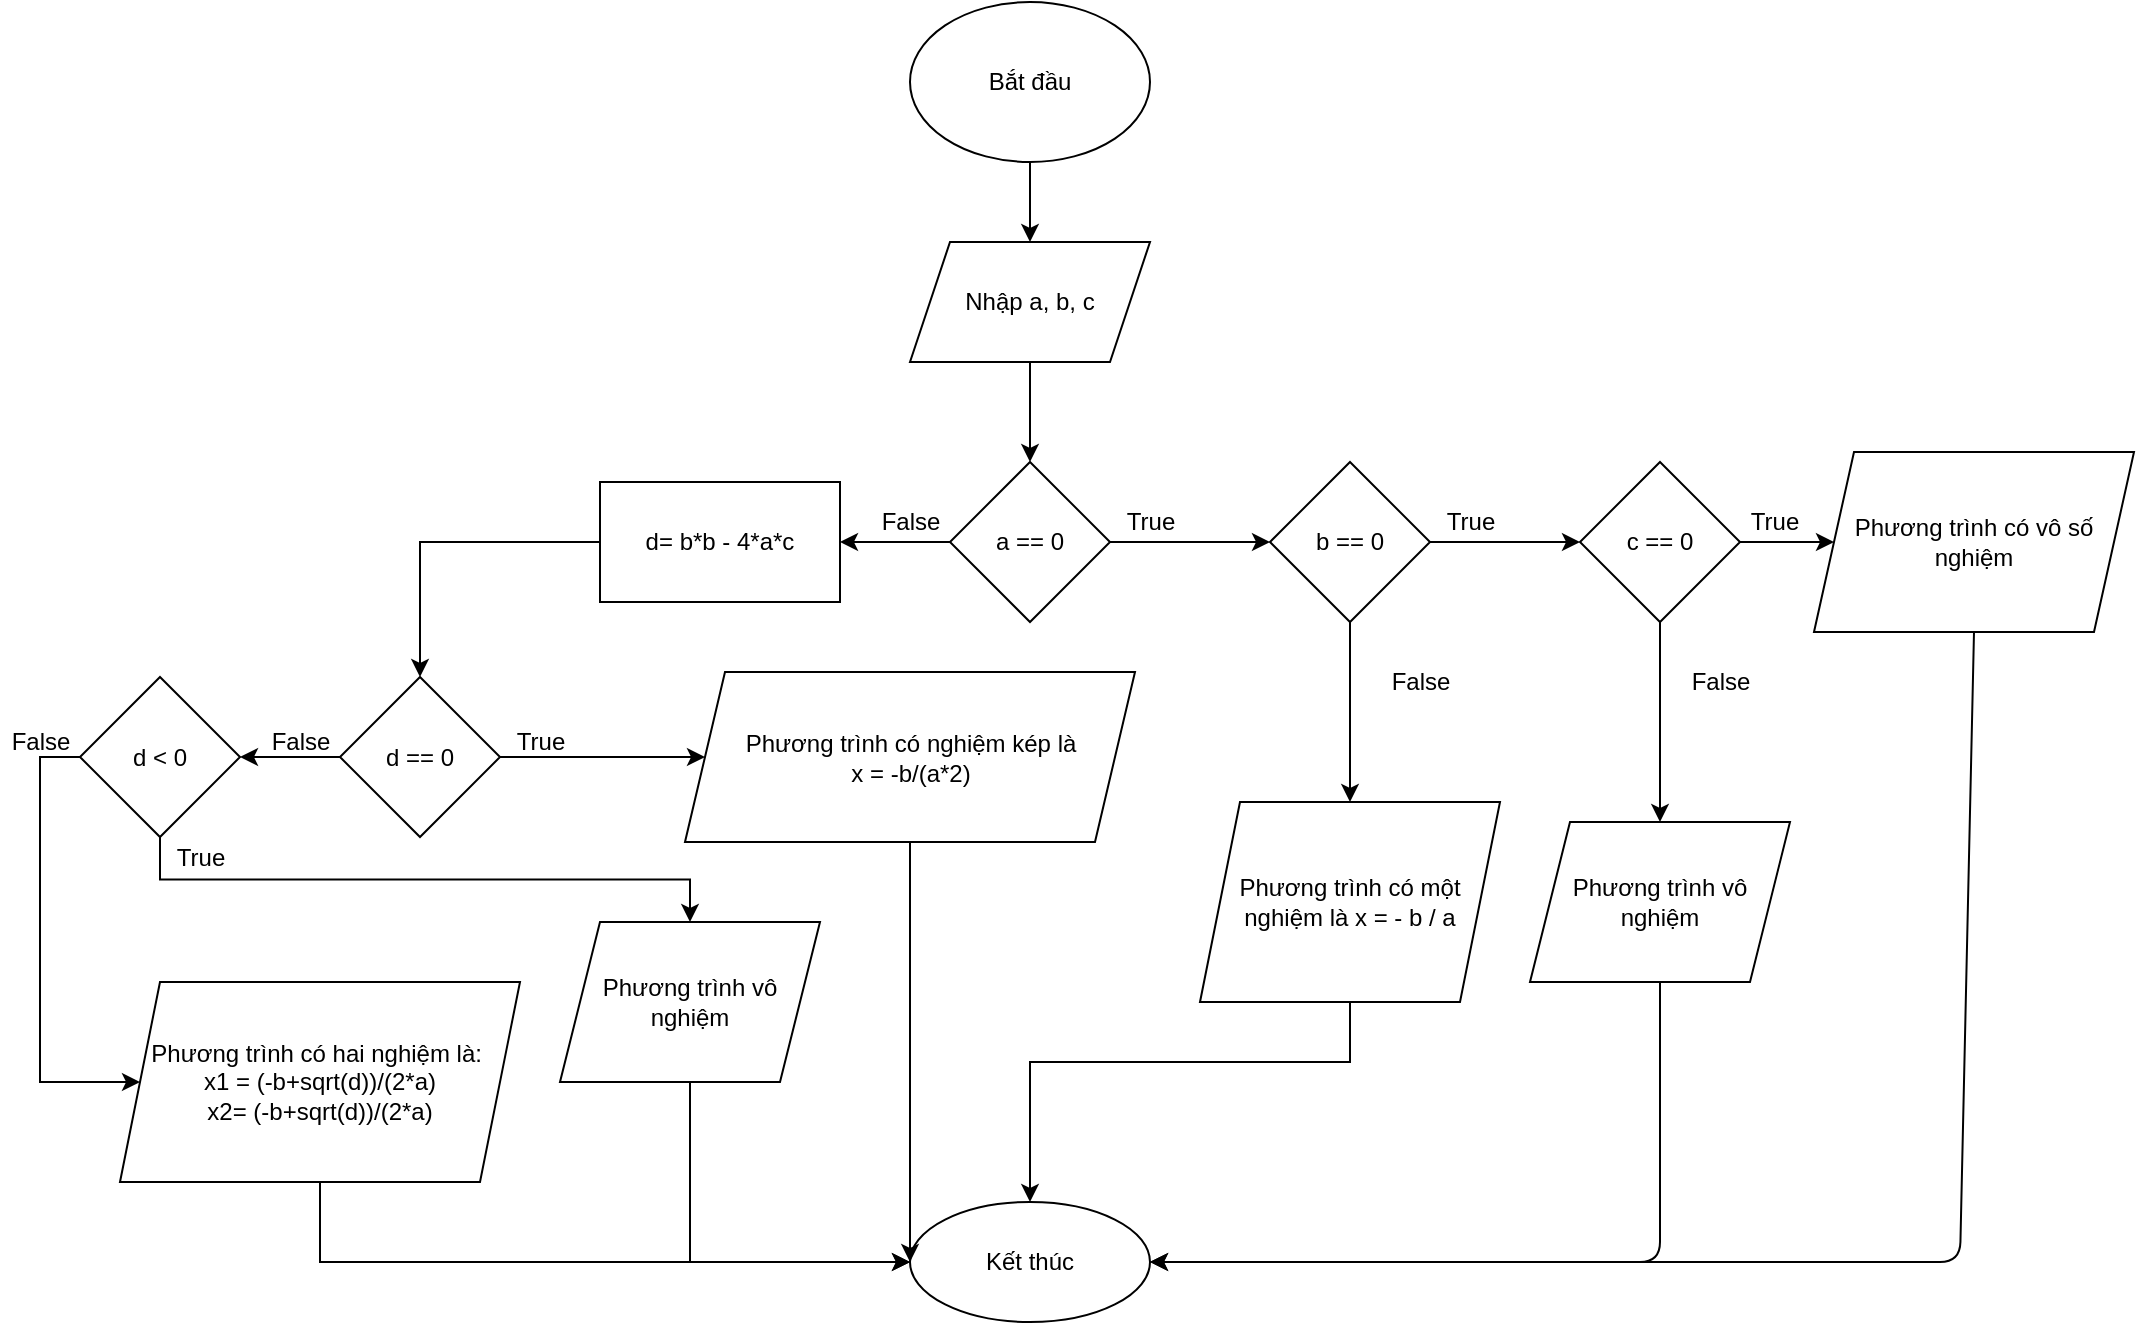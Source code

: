 <mxfile version="15.2.7" type="github">
  <diagram id="bc1pMs-ueyKUFe9-j6o9" name="Page-1">
    <mxGraphModel dx="2249" dy="737" grid="1" gridSize="10" guides="1" tooltips="1" connect="1" arrows="1" fold="1" page="1" pageScale="1" pageWidth="827" pageHeight="1169" math="0" shadow="0">
      <root>
        <mxCell id="0" />
        <mxCell id="1" parent="0" />
        <mxCell id="WlmM7-1C6_T7BSEHohl4-1" value="" style="edgeStyle=orthogonalEdgeStyle;rounded=0;orthogonalLoop=1;jettySize=auto;html=1;" edge="1" parent="1" source="WlmM7-1C6_T7BSEHohl4-2" target="WlmM7-1C6_T7BSEHohl4-4">
          <mxGeometry relative="1" as="geometry" />
        </mxCell>
        <mxCell id="WlmM7-1C6_T7BSEHohl4-2" value="Bắt đầu" style="ellipse;whiteSpace=wrap;html=1;" vertex="1" parent="1">
          <mxGeometry x="215" y="30" width="120" height="80" as="geometry" />
        </mxCell>
        <mxCell id="WlmM7-1C6_T7BSEHohl4-3" value="" style="edgeStyle=orthogonalEdgeStyle;rounded=0;orthogonalLoop=1;jettySize=auto;html=1;" edge="1" parent="1" source="WlmM7-1C6_T7BSEHohl4-4" target="WlmM7-1C6_T7BSEHohl4-7">
          <mxGeometry relative="1" as="geometry" />
        </mxCell>
        <mxCell id="WlmM7-1C6_T7BSEHohl4-4" value="Nhập a, b, c" style="shape=parallelogram;perimeter=parallelogramPerimeter;whiteSpace=wrap;html=1;fixedSize=1;" vertex="1" parent="1">
          <mxGeometry x="215" y="150" width="120" height="60" as="geometry" />
        </mxCell>
        <mxCell id="WlmM7-1C6_T7BSEHohl4-5" value="" style="edgeStyle=orthogonalEdgeStyle;rounded=0;orthogonalLoop=1;jettySize=auto;html=1;" edge="1" parent="1" source="WlmM7-1C6_T7BSEHohl4-7" target="WlmM7-1C6_T7BSEHohl4-10">
          <mxGeometry relative="1" as="geometry" />
        </mxCell>
        <mxCell id="WlmM7-1C6_T7BSEHohl4-6" value="" style="edgeStyle=orthogonalEdgeStyle;rounded=0;orthogonalLoop=1;jettySize=auto;html=1;exitX=0.5;exitY=1;exitDx=0;exitDy=0;" edge="1" parent="1" source="WlmM7-1C6_T7BSEHohl4-10" target="WlmM7-1C6_T7BSEHohl4-18">
          <mxGeometry relative="1" as="geometry" />
        </mxCell>
        <mxCell id="WlmM7-1C6_T7BSEHohl4-30" value="" style="edgeStyle=orthogonalEdgeStyle;rounded=0;orthogonalLoop=1;jettySize=auto;html=1;" edge="1" parent="1" source="WlmM7-1C6_T7BSEHohl4-7" target="WlmM7-1C6_T7BSEHohl4-29">
          <mxGeometry relative="1" as="geometry" />
        </mxCell>
        <mxCell id="WlmM7-1C6_T7BSEHohl4-7" value="a == 0" style="rhombus;whiteSpace=wrap;html=1;" vertex="1" parent="1">
          <mxGeometry x="235" y="260" width="80" height="80" as="geometry" />
        </mxCell>
        <mxCell id="WlmM7-1C6_T7BSEHohl4-8" value="" style="edgeStyle=orthogonalEdgeStyle;rounded=0;orthogonalLoop=1;jettySize=auto;html=1;entryX=0;entryY=0.5;entryDx=0;entryDy=0;" edge="1" parent="1" source="WlmM7-1C6_T7BSEHohl4-10" target="WlmM7-1C6_T7BSEHohl4-22">
          <mxGeometry relative="1" as="geometry">
            <mxPoint x="550" y="300" as="targetPoint" />
          </mxGeometry>
        </mxCell>
        <mxCell id="WlmM7-1C6_T7BSEHohl4-9" value="" style="edgeStyle=orthogonalEdgeStyle;rounded=0;orthogonalLoop=1;jettySize=auto;html=1;exitX=0.5;exitY=1;exitDx=0;exitDy=0;" edge="1" parent="1" source="WlmM7-1C6_T7BSEHohl4-22" target="WlmM7-1C6_T7BSEHohl4-13">
          <mxGeometry relative="1" as="geometry">
            <mxPoint x="400" y="420" as="sourcePoint" />
          </mxGeometry>
        </mxCell>
        <mxCell id="WlmM7-1C6_T7BSEHohl4-10" value="b == 0" style="rhombus;whiteSpace=wrap;html=1;" vertex="1" parent="1">
          <mxGeometry x="395" y="260" width="80" height="80" as="geometry" />
        </mxCell>
        <mxCell id="WlmM7-1C6_T7BSEHohl4-11" value="Phương trình có vô số nghiệm" style="shape=parallelogram;perimeter=parallelogramPerimeter;whiteSpace=wrap;html=1;fixedSize=1;" vertex="1" parent="1">
          <mxGeometry x="667" y="255" width="160" height="90" as="geometry" />
        </mxCell>
        <mxCell id="WlmM7-1C6_T7BSEHohl4-12" value="True" style="text;html=1;align=center;verticalAlign=middle;resizable=0;points=[];autosize=1;strokeColor=none;fillColor=none;" vertex="1" parent="1">
          <mxGeometry x="475" y="280" width="40" height="20" as="geometry" />
        </mxCell>
        <mxCell id="WlmM7-1C6_T7BSEHohl4-13" value="Phương trình vô nghiệm" style="shape=parallelogram;perimeter=parallelogramPerimeter;whiteSpace=wrap;html=1;fixedSize=1;" vertex="1" parent="1">
          <mxGeometry x="525" y="440" width="130" height="80" as="geometry" />
        </mxCell>
        <mxCell id="WlmM7-1C6_T7BSEHohl4-14" value="False" style="text;html=1;align=center;verticalAlign=middle;resizable=0;points=[];autosize=1;strokeColor=none;fillColor=none;" vertex="1" parent="1">
          <mxGeometry x="450" y="360" width="40" height="20" as="geometry" />
        </mxCell>
        <mxCell id="WlmM7-1C6_T7BSEHohl4-15" value="True" style="text;html=1;align=center;verticalAlign=middle;resizable=0;points=[];autosize=1;strokeColor=none;fillColor=none;" vertex="1" parent="1">
          <mxGeometry x="315" y="280" width="40" height="20" as="geometry" />
        </mxCell>
        <mxCell id="WlmM7-1C6_T7BSEHohl4-16" value="False" style="text;html=1;align=center;verticalAlign=middle;resizable=0;points=[];autosize=1;strokeColor=none;fillColor=none;" vertex="1" parent="1">
          <mxGeometry x="600" y="360" width="40" height="20" as="geometry" />
        </mxCell>
        <mxCell id="WlmM7-1C6_T7BSEHohl4-17" value="" style="edgeStyle=orthogonalEdgeStyle;rounded=0;orthogonalLoop=1;jettySize=auto;html=1;" edge="1" parent="1" source="WlmM7-1C6_T7BSEHohl4-18" target="WlmM7-1C6_T7BSEHohl4-19">
          <mxGeometry relative="1" as="geometry">
            <Array as="points">
              <mxPoint x="435" y="560" />
              <mxPoint x="275" y="560" />
            </Array>
          </mxGeometry>
        </mxCell>
        <mxCell id="WlmM7-1C6_T7BSEHohl4-18" value="&lt;span&gt;Phương trình có một nghiệm là x = - b / a&lt;/span&gt;" style="shape=parallelogram;perimeter=parallelogramPerimeter;whiteSpace=wrap;html=1;fixedSize=1;" vertex="1" parent="1">
          <mxGeometry x="360" y="430" width="150" height="100" as="geometry" />
        </mxCell>
        <mxCell id="WlmM7-1C6_T7BSEHohl4-19" value="Kết thúc" style="ellipse;whiteSpace=wrap;html=1;" vertex="1" parent="1">
          <mxGeometry x="215" y="630" width="120" height="60" as="geometry" />
        </mxCell>
        <mxCell id="WlmM7-1C6_T7BSEHohl4-20" value="" style="endArrow=classic;html=1;exitX=0.5;exitY=1;exitDx=0;exitDy=0;entryX=1;entryY=0.5;entryDx=0;entryDy=0;" edge="1" parent="1" source="WlmM7-1C6_T7BSEHohl4-13" target="WlmM7-1C6_T7BSEHohl4-19">
          <mxGeometry width="50" height="50" relative="1" as="geometry">
            <mxPoint x="440" y="660" as="sourcePoint" />
            <mxPoint x="380" y="570" as="targetPoint" />
            <Array as="points">
              <mxPoint x="590" y="660" />
            </Array>
          </mxGeometry>
        </mxCell>
        <mxCell id="WlmM7-1C6_T7BSEHohl4-21" value="" style="endArrow=classic;html=1;exitX=0.5;exitY=1;exitDx=0;exitDy=0;entryX=1;entryY=0.5;entryDx=0;entryDy=0;" edge="1" parent="1" source="WlmM7-1C6_T7BSEHohl4-11" target="WlmM7-1C6_T7BSEHohl4-19">
          <mxGeometry width="50" height="50" relative="1" as="geometry">
            <mxPoint x="630" y="690" as="sourcePoint" />
            <mxPoint x="330" y="690" as="targetPoint" />
            <Array as="points">
              <mxPoint x="740" y="660" />
            </Array>
          </mxGeometry>
        </mxCell>
        <mxCell id="WlmM7-1C6_T7BSEHohl4-22" value="c == 0" style="rhombus;whiteSpace=wrap;html=1;" vertex="1" parent="1">
          <mxGeometry x="550" y="260" width="80" height="80" as="geometry" />
        </mxCell>
        <mxCell id="WlmM7-1C6_T7BSEHohl4-24" value="" style="endArrow=classic;html=1;exitX=1;exitY=0.5;exitDx=0;exitDy=0;entryX=0;entryY=0.5;entryDx=0;entryDy=0;" edge="1" parent="1" source="WlmM7-1C6_T7BSEHohl4-22" target="WlmM7-1C6_T7BSEHohl4-11">
          <mxGeometry width="50" height="50" relative="1" as="geometry">
            <mxPoint x="390" y="430" as="sourcePoint" />
            <mxPoint x="440" y="380" as="targetPoint" />
          </mxGeometry>
        </mxCell>
        <mxCell id="WlmM7-1C6_T7BSEHohl4-28" value="True" style="text;html=1;align=center;verticalAlign=middle;resizable=0;points=[];autosize=1;strokeColor=none;fillColor=none;" vertex="1" parent="1">
          <mxGeometry x="627" y="280" width="40" height="20" as="geometry" />
        </mxCell>
        <mxCell id="WlmM7-1C6_T7BSEHohl4-32" value="" style="edgeStyle=orthogonalEdgeStyle;rounded=0;orthogonalLoop=1;jettySize=auto;html=1;" edge="1" parent="1" source="WlmM7-1C6_T7BSEHohl4-29" target="WlmM7-1C6_T7BSEHohl4-31">
          <mxGeometry relative="1" as="geometry" />
        </mxCell>
        <mxCell id="WlmM7-1C6_T7BSEHohl4-29" value="d= b*b - 4*a*c" style="whiteSpace=wrap;html=1;" vertex="1" parent="1">
          <mxGeometry x="60" y="270" width="120" height="60" as="geometry" />
        </mxCell>
        <mxCell id="WlmM7-1C6_T7BSEHohl4-34" value="" style="edgeStyle=orthogonalEdgeStyle;rounded=0;orthogonalLoop=1;jettySize=auto;html=1;" edge="1" parent="1" source="WlmM7-1C6_T7BSEHohl4-31" target="WlmM7-1C6_T7BSEHohl4-33">
          <mxGeometry relative="1" as="geometry" />
        </mxCell>
        <mxCell id="WlmM7-1C6_T7BSEHohl4-40" value="" style="edgeStyle=orthogonalEdgeStyle;rounded=0;orthogonalLoop=1;jettySize=auto;html=1;entryX=1;entryY=0.5;entryDx=0;entryDy=0;" edge="1" parent="1" source="WlmM7-1C6_T7BSEHohl4-31" target="WlmM7-1C6_T7BSEHohl4-45">
          <mxGeometry relative="1" as="geometry">
            <mxPoint x="-100" y="520" as="targetPoint" />
          </mxGeometry>
        </mxCell>
        <mxCell id="WlmM7-1C6_T7BSEHohl4-31" value="d == 0" style="rhombus;whiteSpace=wrap;html=1;" vertex="1" parent="1">
          <mxGeometry x="-70" y="367.5" width="80" height="80" as="geometry" />
        </mxCell>
        <mxCell id="WlmM7-1C6_T7BSEHohl4-33" value="Phương trình có nghiệm kép là &lt;br&gt;x = -b/(a*2)" style="shape=parallelogram;perimeter=parallelogramPerimeter;whiteSpace=wrap;html=1;fixedSize=1;" vertex="1" parent="1">
          <mxGeometry x="102.5" y="365" width="225" height="85" as="geometry" />
        </mxCell>
        <mxCell id="WlmM7-1C6_T7BSEHohl4-35" value="True" style="text;html=1;align=center;verticalAlign=middle;resizable=0;points=[];autosize=1;strokeColor=none;fillColor=none;" vertex="1" parent="1">
          <mxGeometry x="10" y="390" width="40" height="20" as="geometry" />
        </mxCell>
        <mxCell id="WlmM7-1C6_T7BSEHohl4-36" value="False" style="text;html=1;align=center;verticalAlign=middle;resizable=0;points=[];autosize=1;strokeColor=none;fillColor=none;" vertex="1" parent="1">
          <mxGeometry x="195" y="280" width="40" height="20" as="geometry" />
        </mxCell>
        <mxCell id="WlmM7-1C6_T7BSEHohl4-53" value="" style="edgeStyle=orthogonalEdgeStyle;rounded=0;orthogonalLoop=1;jettySize=auto;html=1;entryX=0;entryY=0.5;entryDx=0;entryDy=0;" edge="1" parent="1" source="WlmM7-1C6_T7BSEHohl4-39" target="WlmM7-1C6_T7BSEHohl4-19">
          <mxGeometry relative="1" as="geometry">
            <mxPoint x="-80" y="700" as="targetPoint" />
            <Array as="points">
              <mxPoint x="-80" y="660" />
            </Array>
          </mxGeometry>
        </mxCell>
        <mxCell id="WlmM7-1C6_T7BSEHohl4-39" value="Phương trình có hai nghiệm là:&amp;nbsp;&lt;br&gt;x1 = (-b+sqrt(d))/(2*a)&lt;br&gt;x2= (-b+sqrt(d))/(2*a)" style="shape=parallelogram;perimeter=parallelogramPerimeter;whiteSpace=wrap;html=1;fixedSize=1;" vertex="1" parent="1">
          <mxGeometry x="-180" y="520" width="200" height="100" as="geometry" />
        </mxCell>
        <mxCell id="WlmM7-1C6_T7BSEHohl4-41" value="False" style="text;html=1;align=center;verticalAlign=middle;resizable=0;points=[];autosize=1;strokeColor=none;fillColor=none;" vertex="1" parent="1">
          <mxGeometry x="-110" y="390" width="40" height="20" as="geometry" />
        </mxCell>
        <mxCell id="WlmM7-1C6_T7BSEHohl4-43" value="" style="endArrow=classic;html=1;exitX=0.5;exitY=1;exitDx=0;exitDy=0;entryX=0;entryY=0.5;entryDx=0;entryDy=0;" edge="1" parent="1" source="WlmM7-1C6_T7BSEHohl4-33" target="WlmM7-1C6_T7BSEHohl4-19">
          <mxGeometry width="50" height="50" relative="1" as="geometry">
            <mxPoint x="390" y="500" as="sourcePoint" />
            <mxPoint x="440" y="450" as="targetPoint" />
          </mxGeometry>
        </mxCell>
        <mxCell id="WlmM7-1C6_T7BSEHohl4-48" value="" style="edgeStyle=orthogonalEdgeStyle;rounded=0;orthogonalLoop=1;jettySize=auto;html=1;entryX=0.5;entryY=0;entryDx=0;entryDy=0;exitX=0.5;exitY=1;exitDx=0;exitDy=0;" edge="1" parent="1" source="WlmM7-1C6_T7BSEHohl4-45" target="WlmM7-1C6_T7BSEHohl4-49">
          <mxGeometry relative="1" as="geometry">
            <mxPoint x="-150" y="480" as="sourcePoint" />
            <mxPoint x="-160" y="510" as="targetPoint" />
          </mxGeometry>
        </mxCell>
        <mxCell id="WlmM7-1C6_T7BSEHohl4-51" value="" style="edgeStyle=orthogonalEdgeStyle;rounded=0;orthogonalLoop=1;jettySize=auto;html=1;entryX=0;entryY=0.5;entryDx=0;entryDy=0;exitX=0;exitY=0.5;exitDx=0;exitDy=0;" edge="1" parent="1" source="WlmM7-1C6_T7BSEHohl4-45" target="WlmM7-1C6_T7BSEHohl4-39">
          <mxGeometry relative="1" as="geometry">
            <mxPoint x="-260" y="407.5" as="targetPoint" />
            <Array as="points">
              <mxPoint x="-220" y="408" />
              <mxPoint x="-220" y="570" />
            </Array>
          </mxGeometry>
        </mxCell>
        <mxCell id="WlmM7-1C6_T7BSEHohl4-45" value="d &amp;lt; 0" style="rhombus;whiteSpace=wrap;html=1;" vertex="1" parent="1">
          <mxGeometry x="-200" y="367.5" width="80" height="80" as="geometry" />
        </mxCell>
        <mxCell id="WlmM7-1C6_T7BSEHohl4-55" value="" style="edgeStyle=orthogonalEdgeStyle;rounded=0;orthogonalLoop=1;jettySize=auto;html=1;entryX=0;entryY=0.5;entryDx=0;entryDy=0;" edge="1" parent="1" source="WlmM7-1C6_T7BSEHohl4-49" target="WlmM7-1C6_T7BSEHohl4-19">
          <mxGeometry relative="1" as="geometry">
            <mxPoint x="105" y="670" as="targetPoint" />
            <Array as="points">
              <mxPoint x="105" y="660" />
            </Array>
          </mxGeometry>
        </mxCell>
        <mxCell id="WlmM7-1C6_T7BSEHohl4-49" value="Phương trình vô nghiệm" style="shape=parallelogram;perimeter=parallelogramPerimeter;whiteSpace=wrap;html=1;fixedSize=1;" vertex="1" parent="1">
          <mxGeometry x="40" y="490" width="130" height="80" as="geometry" />
        </mxCell>
        <mxCell id="WlmM7-1C6_T7BSEHohl4-56" value="False" style="text;html=1;align=center;verticalAlign=middle;resizable=0;points=[];autosize=1;strokeColor=none;fillColor=none;" vertex="1" parent="1">
          <mxGeometry x="-240" y="390" width="40" height="20" as="geometry" />
        </mxCell>
        <mxCell id="WlmM7-1C6_T7BSEHohl4-57" value="True" style="text;html=1;align=center;verticalAlign=middle;resizable=0;points=[];autosize=1;strokeColor=none;fillColor=none;" vertex="1" parent="1">
          <mxGeometry x="-160" y="447.5" width="40" height="20" as="geometry" />
        </mxCell>
      </root>
    </mxGraphModel>
  </diagram>
</mxfile>
